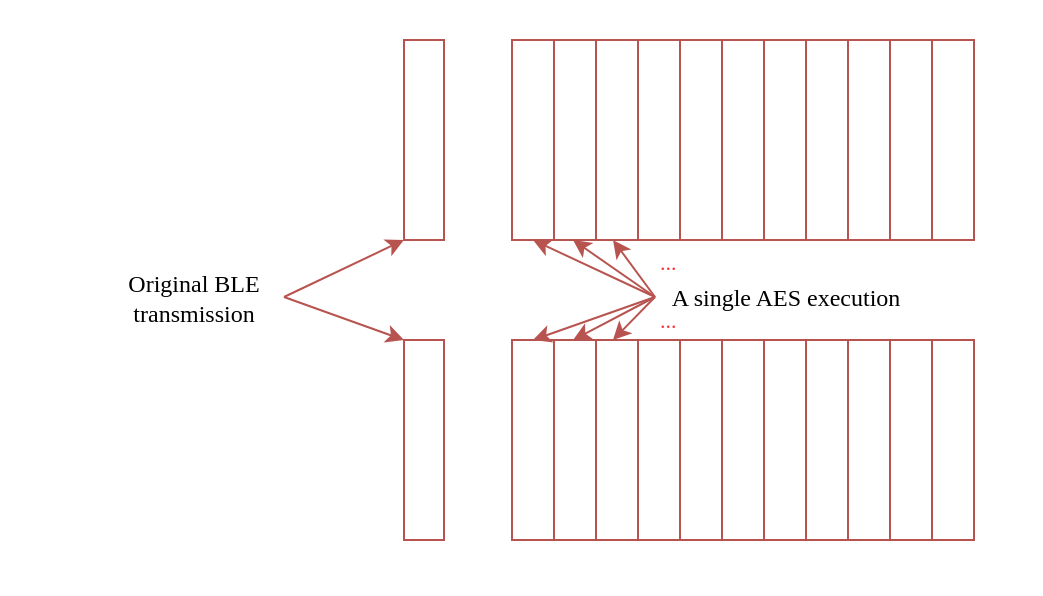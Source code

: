 <mxfile version="20.3.0" type="device"><diagram id="UNMV6M-BY6px_bfk5zK-" name="Page-1"><mxGraphModel dx="618" dy="377" grid="1" gridSize="10" guides="1" tooltips="1" connect="1" arrows="1" fold="1" page="1" pageScale="1" pageWidth="827" pageHeight="1169" math="0" shadow="0"><root><mxCell id="0"/><mxCell id="1" parent="0"/><mxCell id="zZZwZBWfNENaB9PE3SiM-9" value="" style="shape=image;verticalLabelPosition=bottom;labelBackgroundColor=default;verticalAlign=top;aspect=fixed;imageAspect=0;image=file:///home/pierre/downloads/2_dozens_aes.png;" vertex="1" parent="1"><mxGeometry x="678.5" y="250" width="520" height="297" as="geometry"/></mxCell><mxCell id="zZZwZBWfNENaB9PE3SiM-5" value="&lt;br&gt;" style="rounded=0;whiteSpace=wrap;html=1;fillColor=none;strokeColor=#b85450;labelPosition=center;verticalLabelPosition=top;align=center;verticalAlign=bottom;fontFamily=Georgia;" vertex="1" parent="1"><mxGeometry x="880" y="270" width="20" height="100" as="geometry"/></mxCell><mxCell id="zZZwZBWfNENaB9PE3SiM-6" value="Original BLE transmission" style="text;html=1;strokeColor=none;fillColor=none;align=center;verticalAlign=middle;whiteSpace=wrap;rounded=0;fontFamily=Georgia;" vertex="1" parent="1"><mxGeometry x="730" y="383.5" width="90" height="30" as="geometry"/></mxCell><mxCell id="zZZwZBWfNENaB9PE3SiM-7" value="" style="endArrow=classic;html=1;rounded=0;fontFamily=Georgia;exitX=1;exitY=0.5;exitDx=0;exitDy=0;entryX=0;entryY=1;entryDx=0;entryDy=0;fillColor=#f8cecc;strokeColor=#b85450;" edge="1" parent="1" source="zZZwZBWfNENaB9PE3SiM-6" target="zZZwZBWfNENaB9PE3SiM-5"><mxGeometry width="50" height="50" relative="1" as="geometry"><mxPoint x="920" y="380" as="sourcePoint"/><mxPoint x="970" y="330" as="targetPoint"/></mxGeometry></mxCell><mxCell id="zZZwZBWfNENaB9PE3SiM-8" value="" style="endArrow=classic;html=1;rounded=0;fontFamily=Georgia;exitX=1;exitY=0.5;exitDx=0;exitDy=0;entryX=0;entryY=0;entryDx=0;entryDy=0;fillColor=#f8cecc;strokeColor=#b85450;" edge="1" parent="1" source="zZZwZBWfNENaB9PE3SiM-6" target="zZZwZBWfNENaB9PE3SiM-10"><mxGeometry width="50" height="50" relative="1" as="geometry"><mxPoint x="1070" y="388.5" as="sourcePoint"/><mxPoint x="1050" y="410" as="targetPoint"/></mxGeometry></mxCell><mxCell id="zZZwZBWfNENaB9PE3SiM-10" value="&lt;br&gt;" style="rounded=0;whiteSpace=wrap;html=1;fillColor=none;strokeColor=#b85450;labelPosition=center;verticalLabelPosition=top;align=center;verticalAlign=bottom;fontFamily=Georgia;" vertex="1" parent="1"><mxGeometry x="880" y="420" width="20" height="100" as="geometry"/></mxCell><mxCell id="zZZwZBWfNENaB9PE3SiM-13" value="A single AES execution" style="text;html=1;strokeColor=none;fillColor=none;align=center;verticalAlign=middle;whiteSpace=wrap;rounded=0;fontFamily=Georgia;" vertex="1" parent="1"><mxGeometry x="1005.5" y="383.5" width="130" height="30" as="geometry"/></mxCell><mxCell id="zZZwZBWfNENaB9PE3SiM-14" value="" style="endArrow=classic;html=1;rounded=0;fontFamily=Georgia;exitX=0;exitY=0.5;exitDx=0;exitDy=0;entryX=0.5;entryY=1;entryDx=0;entryDy=0;fillColor=#f8cecc;strokeColor=#b85450;" edge="1" source="zZZwZBWfNENaB9PE3SiM-13" target="zZZwZBWfNENaB9PE3SiM-39" parent="1"><mxGeometry width="50" height="50" relative="1" as="geometry"><mxPoint x="974" y="380" as="sourcePoint"/><mxPoint x="954" y="370" as="targetPoint"/></mxGeometry></mxCell><mxCell id="zZZwZBWfNENaB9PE3SiM-15" value="" style="endArrow=classic;html=1;rounded=0;fontFamily=Georgia;exitX=0;exitY=0.5;exitDx=0;exitDy=0;entryX=0.5;entryY=0;entryDx=0;entryDy=0;fillColor=#f8cecc;strokeColor=#b85450;" edge="1" source="zZZwZBWfNENaB9PE3SiM-13" target="zZZwZBWfNENaB9PE3SiM-16" parent="1"><mxGeometry width="50" height="50" relative="1" as="geometry"><mxPoint x="1124" y="388.5" as="sourcePoint"/><mxPoint x="1104" y="410" as="targetPoint"/></mxGeometry></mxCell><mxCell id="zZZwZBWfNENaB9PE3SiM-16" value="&lt;br&gt;" style="rounded=0;whiteSpace=wrap;html=1;fillColor=none;strokeColor=#b85450;labelPosition=center;verticalLabelPosition=top;align=center;verticalAlign=bottom;fontFamily=Georgia;" vertex="1" parent="1"><mxGeometry x="934" y="420" width="21" height="100" as="geometry"/></mxCell><mxCell id="zZZwZBWfNENaB9PE3SiM-29" value="&lt;br&gt;" style="rounded=0;whiteSpace=wrap;html=1;fillColor=none;strokeColor=#b85450;labelPosition=center;verticalLabelPosition=top;align=center;verticalAlign=bottom;fontFamily=Georgia;" vertex="1" parent="1"><mxGeometry x="955" y="420" width="21" height="100" as="geometry"/></mxCell><mxCell id="zZZwZBWfNENaB9PE3SiM-30" value="&lt;br&gt;" style="rounded=0;whiteSpace=wrap;html=1;fillColor=none;strokeColor=#b85450;labelPosition=center;verticalLabelPosition=top;align=center;verticalAlign=bottom;fontFamily=Georgia;" vertex="1" parent="1"><mxGeometry x="976" y="420" width="21" height="100" as="geometry"/></mxCell><mxCell id="zZZwZBWfNENaB9PE3SiM-31" value="&lt;br&gt;" style="rounded=0;whiteSpace=wrap;html=1;fillColor=none;strokeColor=#b85450;labelPosition=center;verticalLabelPosition=top;align=center;verticalAlign=bottom;fontFamily=Georgia;" vertex="1" parent="1"><mxGeometry x="997" y="420" width="21" height="100" as="geometry"/></mxCell><mxCell id="zZZwZBWfNENaB9PE3SiM-32" value="&lt;br&gt;" style="rounded=0;whiteSpace=wrap;html=1;fillColor=none;strokeColor=#b85450;labelPosition=center;verticalLabelPosition=top;align=center;verticalAlign=bottom;fontFamily=Georgia;" vertex="1" parent="1"><mxGeometry x="1018" y="420" width="21" height="100" as="geometry"/></mxCell><mxCell id="zZZwZBWfNENaB9PE3SiM-33" value="&lt;br&gt;" style="rounded=0;whiteSpace=wrap;html=1;fillColor=none;strokeColor=#b85450;labelPosition=center;verticalLabelPosition=top;align=center;verticalAlign=bottom;fontFamily=Georgia;" vertex="1" parent="1"><mxGeometry x="1039" y="420" width="21" height="100" as="geometry"/></mxCell><mxCell id="zZZwZBWfNENaB9PE3SiM-34" value="&lt;br&gt;" style="rounded=0;whiteSpace=wrap;html=1;fillColor=none;strokeColor=#b85450;labelPosition=center;verticalLabelPosition=top;align=center;verticalAlign=bottom;fontFamily=Georgia;" vertex="1" parent="1"><mxGeometry x="1060" y="420" width="21" height="100" as="geometry"/></mxCell><mxCell id="zZZwZBWfNENaB9PE3SiM-35" value="&lt;br&gt;" style="rounded=0;whiteSpace=wrap;html=1;fillColor=none;strokeColor=#b85450;labelPosition=center;verticalLabelPosition=top;align=center;verticalAlign=bottom;fontFamily=Georgia;" vertex="1" parent="1"><mxGeometry x="1081" y="420" width="21" height="100" as="geometry"/></mxCell><mxCell id="zZZwZBWfNENaB9PE3SiM-36" value="&lt;br&gt;" style="rounded=0;whiteSpace=wrap;html=1;fillColor=none;strokeColor=#b85450;labelPosition=center;verticalLabelPosition=top;align=center;verticalAlign=bottom;fontFamily=Georgia;" vertex="1" parent="1"><mxGeometry x="1102" y="420" width="21" height="100" as="geometry"/></mxCell><mxCell id="zZZwZBWfNENaB9PE3SiM-37" value="&lt;br&gt;" style="rounded=0;whiteSpace=wrap;html=1;fillColor=none;strokeColor=#b85450;labelPosition=center;verticalLabelPosition=top;align=center;verticalAlign=bottom;fontFamily=Georgia;" vertex="1" parent="1"><mxGeometry x="1123" y="420" width="21" height="100" as="geometry"/></mxCell><mxCell id="zZZwZBWfNENaB9PE3SiM-38" value="&lt;br&gt;" style="rounded=0;whiteSpace=wrap;html=1;fillColor=none;strokeColor=#b85450;labelPosition=center;verticalLabelPosition=top;align=center;verticalAlign=bottom;fontFamily=Georgia;" vertex="1" parent="1"><mxGeometry x="1144" y="420" width="21" height="100" as="geometry"/></mxCell><mxCell id="zZZwZBWfNENaB9PE3SiM-39" value="&lt;br&gt;" style="rounded=0;whiteSpace=wrap;html=1;fillColor=none;strokeColor=#b85450;labelPosition=center;verticalLabelPosition=top;align=center;verticalAlign=bottom;fontFamily=Georgia;" vertex="1" parent="1"><mxGeometry x="934" y="270" width="21" height="100" as="geometry"/></mxCell><mxCell id="zZZwZBWfNENaB9PE3SiM-40" value="&lt;br&gt;" style="rounded=0;whiteSpace=wrap;html=1;fillColor=none;strokeColor=#b85450;labelPosition=center;verticalLabelPosition=top;align=center;verticalAlign=bottom;fontFamily=Georgia;" vertex="1" parent="1"><mxGeometry x="955" y="270" width="21" height="100" as="geometry"/></mxCell><mxCell id="zZZwZBWfNENaB9PE3SiM-41" value="&lt;br&gt;" style="rounded=0;whiteSpace=wrap;html=1;fillColor=none;strokeColor=#b85450;labelPosition=center;verticalLabelPosition=top;align=center;verticalAlign=bottom;fontFamily=Georgia;" vertex="1" parent="1"><mxGeometry x="976" y="270" width="21" height="100" as="geometry"/></mxCell><mxCell id="zZZwZBWfNENaB9PE3SiM-42" value="&lt;br&gt;" style="rounded=0;whiteSpace=wrap;html=1;fillColor=none;strokeColor=#b85450;labelPosition=center;verticalLabelPosition=top;align=center;verticalAlign=bottom;fontFamily=Georgia;" vertex="1" parent="1"><mxGeometry x="997" y="270" width="21" height="100" as="geometry"/></mxCell><mxCell id="zZZwZBWfNENaB9PE3SiM-43" value="&lt;br&gt;" style="rounded=0;whiteSpace=wrap;html=1;fillColor=none;strokeColor=#b85450;labelPosition=center;verticalLabelPosition=top;align=center;verticalAlign=bottom;fontFamily=Georgia;" vertex="1" parent="1"><mxGeometry x="1018" y="270" width="21" height="100" as="geometry"/></mxCell><mxCell id="zZZwZBWfNENaB9PE3SiM-44" value="&lt;br&gt;" style="rounded=0;whiteSpace=wrap;html=1;fillColor=none;strokeColor=#b85450;labelPosition=center;verticalLabelPosition=top;align=center;verticalAlign=bottom;fontFamily=Georgia;" vertex="1" parent="1"><mxGeometry x="1039" y="270" width="21" height="100" as="geometry"/></mxCell><mxCell id="zZZwZBWfNENaB9PE3SiM-45" value="&lt;br&gt;" style="rounded=0;whiteSpace=wrap;html=1;fillColor=none;strokeColor=#b85450;labelPosition=center;verticalLabelPosition=top;align=center;verticalAlign=bottom;fontFamily=Georgia;" vertex="1" parent="1"><mxGeometry x="1060" y="270" width="21" height="100" as="geometry"/></mxCell><mxCell id="zZZwZBWfNENaB9PE3SiM-46" value="&lt;br&gt;" style="rounded=0;whiteSpace=wrap;html=1;fillColor=none;strokeColor=#b85450;labelPosition=center;verticalLabelPosition=top;align=center;verticalAlign=bottom;fontFamily=Georgia;" vertex="1" parent="1"><mxGeometry x="1081" y="270" width="21" height="100" as="geometry"/></mxCell><mxCell id="zZZwZBWfNENaB9PE3SiM-47" value="&lt;br&gt;" style="rounded=0;whiteSpace=wrap;html=1;fillColor=none;strokeColor=#b85450;labelPosition=center;verticalLabelPosition=top;align=center;verticalAlign=bottom;fontFamily=Georgia;" vertex="1" parent="1"><mxGeometry x="1102" y="270" width="21" height="100" as="geometry"/></mxCell><mxCell id="zZZwZBWfNENaB9PE3SiM-48" value="&lt;br&gt;" style="rounded=0;whiteSpace=wrap;html=1;fillColor=none;strokeColor=#b85450;labelPosition=center;verticalLabelPosition=top;align=center;verticalAlign=bottom;fontFamily=Georgia;" vertex="1" parent="1"><mxGeometry x="1123" y="270" width="21" height="100" as="geometry"/></mxCell><mxCell id="zZZwZBWfNENaB9PE3SiM-49" value="&lt;br&gt;" style="rounded=0;whiteSpace=wrap;html=1;fillColor=none;strokeColor=#b85450;labelPosition=center;verticalLabelPosition=top;align=center;verticalAlign=bottom;fontFamily=Georgia;" vertex="1" parent="1"><mxGeometry x="1144" y="270" width="21" height="100" as="geometry"/></mxCell><mxCell id="zZZwZBWfNENaB9PE3SiM-50" value="" style="endArrow=classic;html=1;rounded=0;fontFamily=Georgia;exitX=0;exitY=0.5;exitDx=0;exitDy=0;entryX=0.5;entryY=1;entryDx=0;entryDy=0;fillColor=#f8cecc;strokeColor=#b85450;" edge="1" parent="1" source="zZZwZBWfNENaB9PE3SiM-13"><mxGeometry width="50" height="50" relative="1" as="geometry"><mxPoint x="1010" y="398.5" as="sourcePoint"/><mxPoint x="964.5" y="370" as="targetPoint"/></mxGeometry></mxCell><mxCell id="zZZwZBWfNENaB9PE3SiM-51" value="" style="endArrow=classic;html=1;rounded=0;fontFamily=Georgia;exitX=0;exitY=0.5;exitDx=0;exitDy=0;entryX=0.5;entryY=0;entryDx=0;entryDy=0;fillColor=#f8cecc;strokeColor=#b85450;" edge="1" parent="1" source="zZZwZBWfNENaB9PE3SiM-13"><mxGeometry width="50" height="50" relative="1" as="geometry"><mxPoint x="1010" y="398.5" as="sourcePoint"/><mxPoint x="964.5" y="420" as="targetPoint"/></mxGeometry></mxCell><mxCell id="zZZwZBWfNENaB9PE3SiM-52" value="" style="endArrow=classic;html=1;rounded=0;fontFamily=Georgia;entryX=0.5;entryY=0;entryDx=0;entryDy=0;fillColor=#f8cecc;strokeColor=#b85450;exitX=0;exitY=0.5;exitDx=0;exitDy=0;" edge="1" parent="1" source="zZZwZBWfNENaB9PE3SiM-13"><mxGeometry width="50" height="50" relative="1" as="geometry"><mxPoint x="990" y="399" as="sourcePoint"/><mxPoint x="984.5" y="420" as="targetPoint"/></mxGeometry></mxCell><mxCell id="zZZwZBWfNENaB9PE3SiM-53" value="" style="endArrow=classic;html=1;rounded=0;fontFamily=Georgia;exitX=0;exitY=0.5;exitDx=0;exitDy=0;entryX=0.5;entryY=1;entryDx=0;entryDy=0;fillColor=#f8cecc;strokeColor=#b85450;" edge="1" parent="1" source="zZZwZBWfNENaB9PE3SiM-13"><mxGeometry width="50" height="50" relative="1" as="geometry"><mxPoint x="1010" y="398.5" as="sourcePoint"/><mxPoint x="984.5" y="370" as="targetPoint"/></mxGeometry></mxCell><mxCell id="zZZwZBWfNENaB9PE3SiM-55" value="..." style="edgeLabel;html=1;align=left;verticalAlign=middle;resizable=0;points=[];fontFamily=Georgia;fontColor=#FF3333;" vertex="1" connectable="0" parent="zZZwZBWfNENaB9PE3SiM-53"><mxGeometry x="0.201" y="-1" relative="1" as="geometry"><mxPoint x="12" as="offset"/></mxGeometry></mxCell><mxCell id="zZZwZBWfNENaB9PE3SiM-56" value="..." style="edgeLabel;html=1;align=left;verticalAlign=middle;resizable=0;points=[];fontFamily=Georgia;fontColor=#FF3333;" vertex="1" connectable="0" parent="zZZwZBWfNENaB9PE3SiM-53"><mxGeometry x="0.201" y="-1" relative="1" as="geometry"><mxPoint x="12" y="29" as="offset"/></mxGeometry></mxCell></root></mxGraphModel></diagram></mxfile>